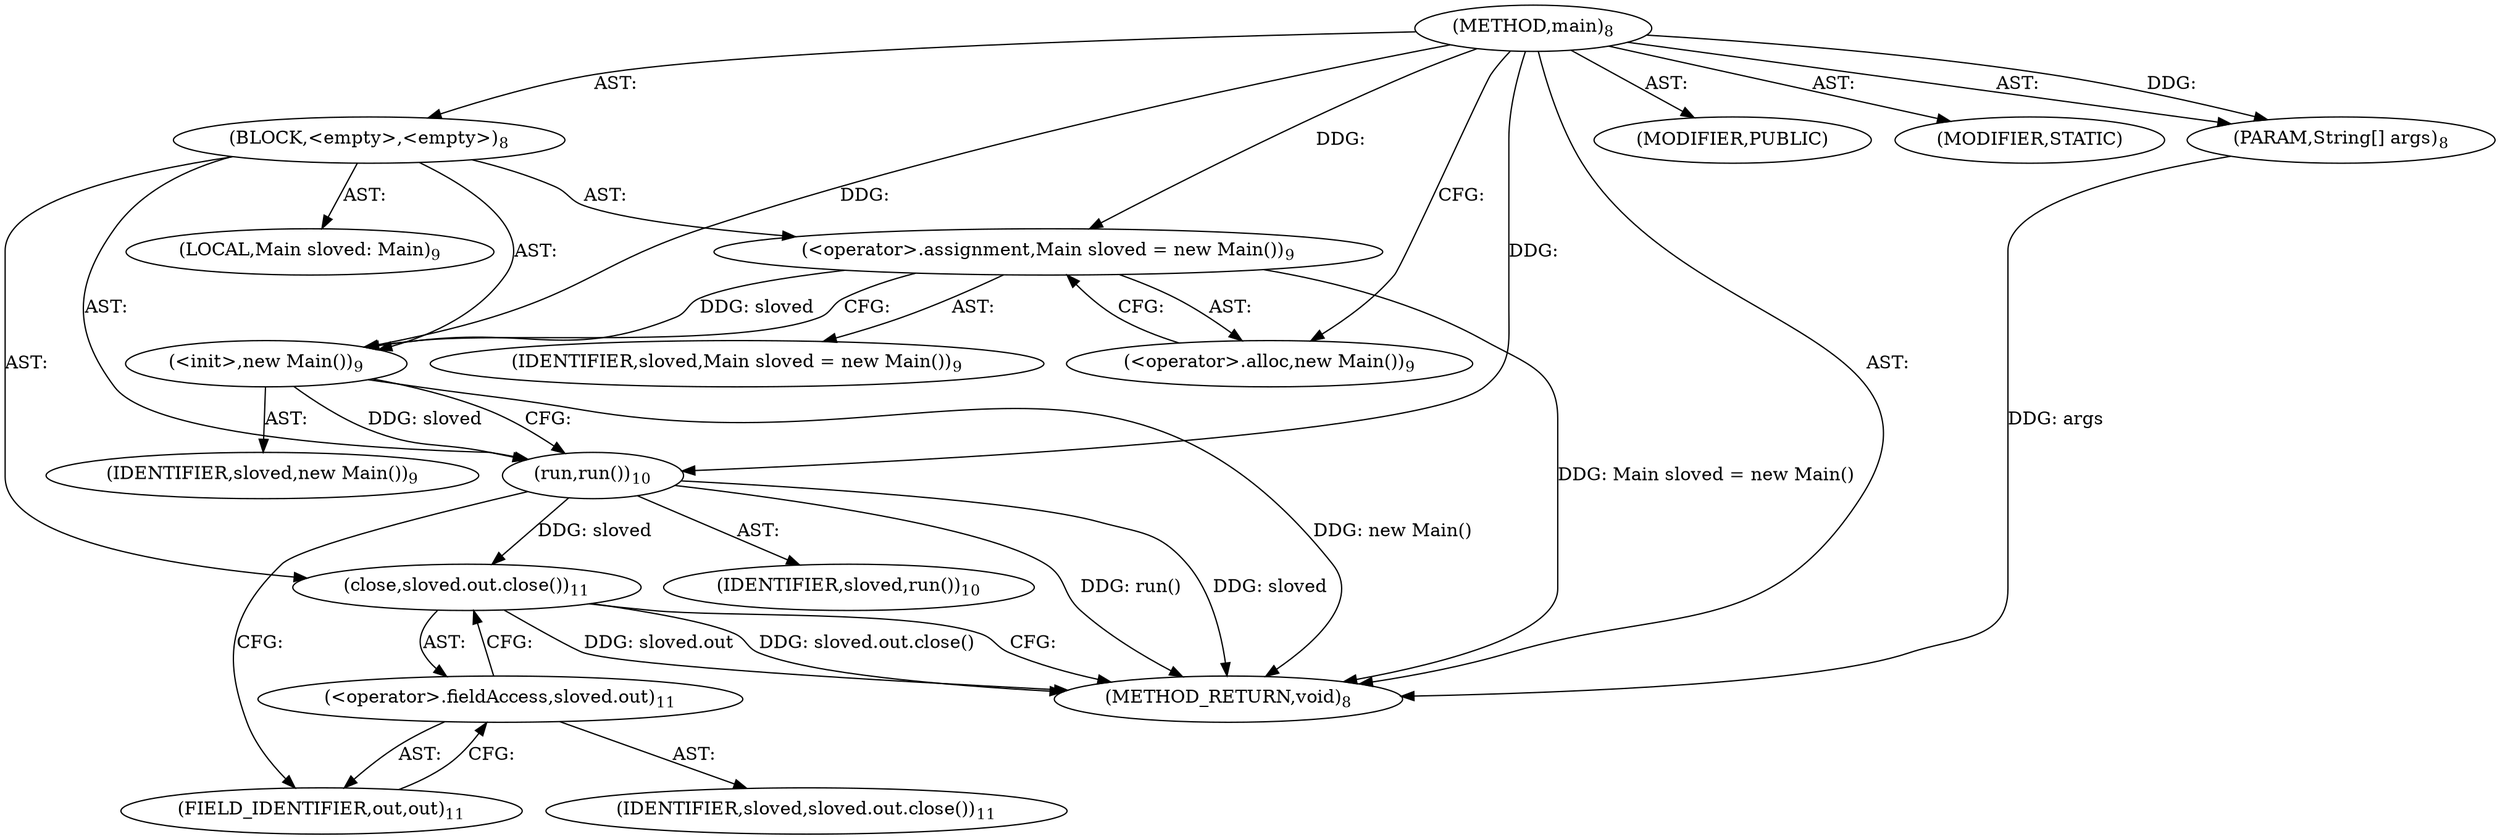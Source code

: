 digraph "main" {  
"25" [label = <(METHOD,main)<SUB>8</SUB>> ]
"26" [label = <(PARAM,String[] args)<SUB>8</SUB>> ]
"27" [label = <(BLOCK,&lt;empty&gt;,&lt;empty&gt;)<SUB>8</SUB>> ]
"4" [label = <(LOCAL,Main sloved: Main)<SUB>9</SUB>> ]
"28" [label = <(&lt;operator&gt;.assignment,Main sloved = new Main())<SUB>9</SUB>> ]
"29" [label = <(IDENTIFIER,sloved,Main sloved = new Main())<SUB>9</SUB>> ]
"30" [label = <(&lt;operator&gt;.alloc,new Main())<SUB>9</SUB>> ]
"31" [label = <(&lt;init&gt;,new Main())<SUB>9</SUB>> ]
"3" [label = <(IDENTIFIER,sloved,new Main())<SUB>9</SUB>> ]
"32" [label = <(run,run())<SUB>10</SUB>> ]
"33" [label = <(IDENTIFIER,sloved,run())<SUB>10</SUB>> ]
"34" [label = <(close,sloved.out.close())<SUB>11</SUB>> ]
"35" [label = <(&lt;operator&gt;.fieldAccess,sloved.out)<SUB>11</SUB>> ]
"36" [label = <(IDENTIFIER,sloved,sloved.out.close())<SUB>11</SUB>> ]
"37" [label = <(FIELD_IDENTIFIER,out,out)<SUB>11</SUB>> ]
"38" [label = <(MODIFIER,PUBLIC)> ]
"39" [label = <(MODIFIER,STATIC)> ]
"40" [label = <(METHOD_RETURN,void)<SUB>8</SUB>> ]
  "25" -> "26"  [ label = "AST: "] 
  "25" -> "27"  [ label = "AST: "] 
  "25" -> "38"  [ label = "AST: "] 
  "25" -> "39"  [ label = "AST: "] 
  "25" -> "40"  [ label = "AST: "] 
  "27" -> "4"  [ label = "AST: "] 
  "27" -> "28"  [ label = "AST: "] 
  "27" -> "31"  [ label = "AST: "] 
  "27" -> "32"  [ label = "AST: "] 
  "27" -> "34"  [ label = "AST: "] 
  "28" -> "29"  [ label = "AST: "] 
  "28" -> "30"  [ label = "AST: "] 
  "31" -> "3"  [ label = "AST: "] 
  "32" -> "33"  [ label = "AST: "] 
  "34" -> "35"  [ label = "AST: "] 
  "35" -> "36"  [ label = "AST: "] 
  "35" -> "37"  [ label = "AST: "] 
  "28" -> "31"  [ label = "CFG: "] 
  "31" -> "32"  [ label = "CFG: "] 
  "32" -> "37"  [ label = "CFG: "] 
  "34" -> "40"  [ label = "CFG: "] 
  "30" -> "28"  [ label = "CFG: "] 
  "35" -> "34"  [ label = "CFG: "] 
  "37" -> "35"  [ label = "CFG: "] 
  "25" -> "30"  [ label = "CFG: "] 
  "26" -> "40"  [ label = "DDG: args"] 
  "28" -> "40"  [ label = "DDG: Main sloved = new Main()"] 
  "31" -> "40"  [ label = "DDG: new Main()"] 
  "32" -> "40"  [ label = "DDG: sloved"] 
  "32" -> "40"  [ label = "DDG: run()"] 
  "34" -> "40"  [ label = "DDG: sloved.out"] 
  "34" -> "40"  [ label = "DDG: sloved.out.close()"] 
  "25" -> "26"  [ label = "DDG: "] 
  "25" -> "28"  [ label = "DDG: "] 
  "28" -> "31"  [ label = "DDG: sloved"] 
  "25" -> "31"  [ label = "DDG: "] 
  "31" -> "32"  [ label = "DDG: sloved"] 
  "25" -> "32"  [ label = "DDG: "] 
  "32" -> "34"  [ label = "DDG: sloved"] 
}
